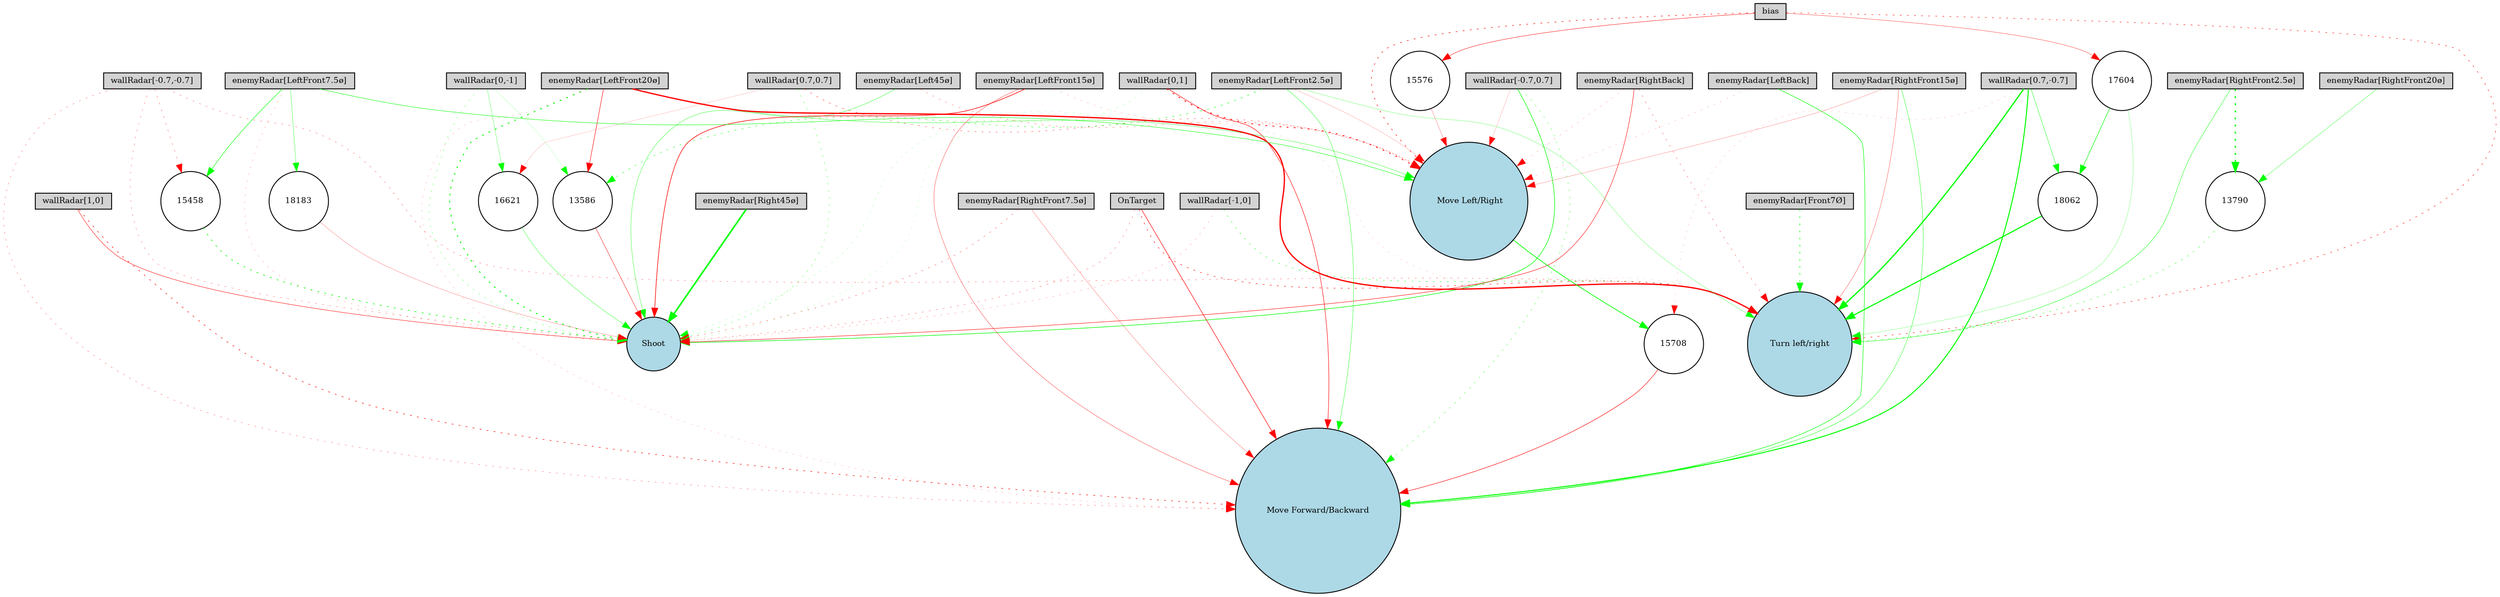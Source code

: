 digraph {
	node [fontsize=9 height=0.2 shape=circle width=0.2]
	"wallRadar[1,0]" [fillcolor=lightgray shape=box style=filled]
	"wallRadar[0,1]" [fillcolor=lightgray shape=box style=filled]
	"wallRadar[-1,0]" [fillcolor=lightgray shape=box style=filled]
	"wallRadar[0,-1]" [fillcolor=lightgray shape=box style=filled]
	"wallRadar[0.7,0.7]" [fillcolor=lightgray shape=box style=filled]
	"wallRadar[-0.7,0.7]" [fillcolor=lightgray shape=box style=filled]
	"wallRadar[-0.7,-0.7]" [fillcolor=lightgray shape=box style=filled]
	"wallRadar[0.7,-0.7]" [fillcolor=lightgray shape=box style=filled]
	"enemyRadar[RightBack]" [fillcolor=lightgray shape=box style=filled]
	"enemyRadar[LeftBack]" [fillcolor=lightgray shape=box style=filled]
	"enemyRadar[Right45ø]" [fillcolor=lightgray shape=box style=filled]
	"enemyRadar[Left45ø]" [fillcolor=lightgray shape=box style=filled]
	"enemyRadar[RightFront20ø]" [fillcolor=lightgray shape=box style=filled]
	"enemyRadar[LeftFront20ø]" [fillcolor=lightgray shape=box style=filled]
	"enemyRadar[RightFront15ø]" [fillcolor=lightgray shape=box style=filled]
	"enemyRadar[LeftFront15ø]" [fillcolor=lightgray shape=box style=filled]
	"enemyRadar[RightFront7.5ø]" [fillcolor=lightgray shape=box style=filled]
	"enemyRadar[LeftFront7.5ø]" [fillcolor=lightgray shape=box style=filled]
	"enemyRadar[RightFront2.5ø]" [fillcolor=lightgray shape=box style=filled]
	"enemyRadar[LeftFront2.5ø]" [fillcolor=lightgray shape=box style=filled]
	"enemyRadar[Front7Ø]" [fillcolor=lightgray shape=box style=filled]
	OnTarget [fillcolor=lightgray shape=box style=filled]
	bias [fillcolor=lightgray shape=box style=filled]
	Shoot [fillcolor=lightblue style=filled]
	"Move Forward/Backward" [fillcolor=lightblue style=filled]
	" Move Left/Right" [fillcolor=lightblue style=filled]
	"Turn left/right" [fillcolor=lightblue style=filled]
	15458 [fillcolor=white style=filled]
	17604 [fillcolor=white style=filled]
	18183 [fillcolor=white style=filled]
	16621 [fillcolor=white style=filled]
	18062 [fillcolor=white style=filled]
	13586 [fillcolor=white style=filled]
	15576 [fillcolor=white style=filled]
	15708 [fillcolor=white style=filled]
	13790 [fillcolor=white style=filled]
	"wallRadar[1,0]" -> Shoot [color=red penwidth=0.44314048778135295 style=solid]
	"wallRadar[1,0]" -> "Move Forward/Backward" [color=red penwidth=0.5853500899800897 style=dotted]
	"wallRadar[0,1]" -> Shoot [color=green penwidth=0.15783425874268542 style=dotted]
	"wallRadar[0,1]" -> "Move Forward/Backward" [color=red penwidth=0.5242656614981942 style=solid]
	"wallRadar[0,1]" -> " Move Left/Right" [color=red penwidth=0.923968247804751 style=dotted]
	"wallRadar[-1,0]" -> Shoot [color=red penwidth=0.16957830905151716 style=dotted]
	"wallRadar[-1,0]" -> "Turn left/right" [color=green penwidth=0.4030721323107215 style=dotted]
	"wallRadar[0.7,0.7]" -> Shoot [color=green penwidth=0.2985806137703084 style=dotted]
	"wallRadar[0.7,0.7]" -> " Move Left/Right" [color=red penwidth=0.3316621494724968 style=dotted]
	"wallRadar[0.7,0.7]" -> "Turn left/right" [color=red penwidth=0.10152794453464097 style=dotted]
	"wallRadar[-0.7,0.7]" -> Shoot [color=green penwidth=0.6235766548042498 style=solid]
	"wallRadar[-0.7,0.7]" -> "Move Forward/Backward" [color=green penwidth=0.3270078205739637 style=dotted]
	"wallRadar[-0.7,0.7]" -> " Move Left/Right" [color=red penwidth=0.13432251520114938 style=solid]
	"wallRadar[-0.7,-0.7]" -> "Move Forward/Backward" [color=red penwidth=0.25541954150387025 style=dotted]
	"wallRadar[-0.7,-0.7]" -> "Turn left/right" [color=red penwidth=0.2611971815946848 style=dotted]
	"wallRadar[0.7,-0.7]" -> "Move Forward/Backward" [color=green penwidth=1.1091568129350384 style=solid]
	"wallRadar[0.7,-0.7]" -> "Turn left/right" [color=green penwidth=1.395608368779067 style=solid]
	"enemyRadar[RightBack]" -> Shoot [color=red penwidth=0.4787392160954642 style=solid]
	"enemyRadar[RightBack]" -> " Move Left/Right" [color=red penwidth=0.15783318256105885 style=dotted]
	"enemyRadar[RightBack]" -> "Turn left/right" [color=red penwidth=0.2832516354822717 style=dotted]
	"enemyRadar[LeftBack]" -> "Move Forward/Backward" [color=green penwidth=0.5494447120814785 style=solid]
	"enemyRadar[LeftBack]" -> " Move Left/Right" [color=red penwidth=0.13468570070978902 style=dotted]
	"enemyRadar[Right45ø]" -> Shoot [color=green penwidth=1.7609774643022225 style=solid]
	"enemyRadar[Left45ø]" -> Shoot [color=green penwidth=0.3354712346035651 style=solid]
	"enemyRadar[Left45ø]" -> " Move Left/Right" [color=red penwidth=0.24875252219134364 style=dotted]
	"enemyRadar[LeftFront20ø]" -> Shoot [color=green penwidth=1.007350684900917 style=dotted]
	"enemyRadar[LeftFront20ø]" -> "Move Forward/Backward" [color=red penwidth=0.13534673085887078 style=dotted]
	"enemyRadar[LeftFront20ø]" -> " Move Left/Right" [color=green penwidth=0.33161093400649677 style=solid]
	"enemyRadar[LeftFront20ø]" -> "Turn left/right" [color=red penwidth=1.4146699563037843 style=solid]
	"enemyRadar[RightFront15ø]" -> "Move Forward/Backward" [color=green penwidth=0.3899838381062215 style=solid]
	"enemyRadar[RightFront15ø]" -> " Move Left/Right" [color=red penwidth=0.18802492402193405 style=solid]
	"enemyRadar[RightFront15ø]" -> "Turn left/right" [color=red penwidth=0.2833703409479465 style=solid]
	"enemyRadar[LeftFront15ø]" -> Shoot [color=red penwidth=0.6482139067520778 style=solid]
	"enemyRadar[LeftFront15ø]" -> "Move Forward/Backward" [color=red penwidth=0.30851719122150967 style=solid]
	"enemyRadar[LeftFront15ø]" -> " Move Left/Right" [color=red penwidth=0.13871915575527205 style=dotted]
	"enemyRadar[RightFront7.5ø]" -> Shoot [color=red penwidth=0.29014817257227377 style=dotted]
	"enemyRadar[RightFront7.5ø]" -> "Move Forward/Backward" [color=red penwidth=0.22328893994075727 style=solid]
	"enemyRadar[LeftFront7.5ø]" -> Shoot [color=red penwidth=0.1555505339411729 style=dotted]
	"enemyRadar[RightFront2.5ø]" -> "Turn left/right" [color=green penwidth=0.42112312376115635 style=solid]
	"enemyRadar[LeftFront2.5ø]" -> Shoot [color=green penwidth=0.14038073804894785 style=dotted]
	"enemyRadar[LeftFront2.5ø]" -> "Move Forward/Backward" [color=green penwidth=0.3646816861833144 style=solid]
	"enemyRadar[LeftFront2.5ø]" -> " Move Left/Right" [color=red penwidth=0.14452274762829131 style=solid]
	"enemyRadar[LeftFront2.5ø]" -> "Turn left/right" [color=green penwidth=0.23891658195810414 style=solid]
	"enemyRadar[Front7Ø]" -> "Turn left/right" [color=green penwidth=0.6557951400426999 style=dotted]
	OnTarget -> Shoot [color=red penwidth=0.2607617045197231 style=dotted]
	OnTarget -> "Move Forward/Backward" [color=red penwidth=0.5751965318154786 style=solid]
	OnTarget -> "Turn left/right" [color=red penwidth=0.5115908015916955 style=dotted]
	bias -> " Move Left/Right" [color=red penwidth=0.5844201198217787 style=dotted]
	bias -> "Turn left/right" [color=red penwidth=0.4766816443238233 style=dotted]
	"wallRadar[-0.7,-0.7]" -> Shoot [color=red penwidth=0.24788662014880777 style=dotted]
	"wallRadar[0,-1]" -> Shoot [color=green penwidth=0.2708888301590089 style=dotted]
	"enemyRadar[LeftFront2.5ø]" -> 13586 [color=green penwidth=0.45644848613231237 style=dotted]
	13586 -> Shoot [color=red penwidth=0.4153985481462257 style=solid]
	"enemyRadar[RightFront2.5ø]" -> 13790 [color=green penwidth=1.6013912078080779 style=dotted]
	13790 -> "Turn left/right" [color=green penwidth=0.397801298178848 style=dotted]
	"enemyRadar[LeftFront20ø]" -> 13586 [color=red penwidth=0.5050166263792665 style=solid]
	"enemyRadar[LeftFront7.5ø]" -> 15458 [color=green penwidth=0.5284533561018332 style=solid]
	15458 -> Shoot [color=green penwidth=0.7215932103427762 style=dotted]
	bias -> 15576 [color=red penwidth=0.41761802663477543 style=solid]
	15576 -> " Move Left/Right" [color=red penwidth=0.21318882514302917 style=solid]
	"wallRadar[0,-1]" -> 13586 [color=green penwidth=0.10626279692568008 style=solid]
	"wallRadar[0.7,-0.7]" -> 15708 [color=red penwidth=0.1202855026478405 style=dotted]
	15708 -> "Move Forward/Backward" [color=red penwidth=0.5130817285506011 style=solid]
	" Move Left/Right" -> 15708 [color=green penwidth=0.7596242040981516 style=solid]
	"wallRadar[0,-1]" -> 16621 [color=green penwidth=0.27035012791620494 style=solid]
	16621 -> Shoot [color=green penwidth=0.3256704653068466 style=solid]
	"wallRadar[-0.7,-0.7]" -> 15458 [color=red penwidth=0.2875723215853634 style=dotted]
	"enemyRadar[RightFront20ø]" -> 13790 [color=green penwidth=0.3029046003734268 style=solid]
	bias -> 17604 [color=red penwidth=0.30997411965297206 style=solid]
	17604 -> "Turn left/right" [color=green penwidth=0.21629070801919897 style=solid]
	"wallRadar[0.7,0.7]" -> 16621 [color=red penwidth=0.12129239864993932 style=solid]
	"wallRadar[0.7,-0.7]" -> 18062 [color=green penwidth=0.39065771622702194 style=solid]
	18062 -> "Turn left/right" [color=green penwidth=1.2375895803482264 style=solid]
	"enemyRadar[LeftFront7.5ø]" -> " Move Left/Right" [color=green penwidth=0.46500090986419307 style=solid]
	17604 -> 18062 [color=green penwidth=0.5668673016569709 style=solid]
	"enemyRadar[LeftFront7.5ø]" -> 18183 [color=green penwidth=0.32346725135133403 style=solid]
	18183 -> Shoot [color=red penwidth=0.19932865243046932 style=solid]
}
